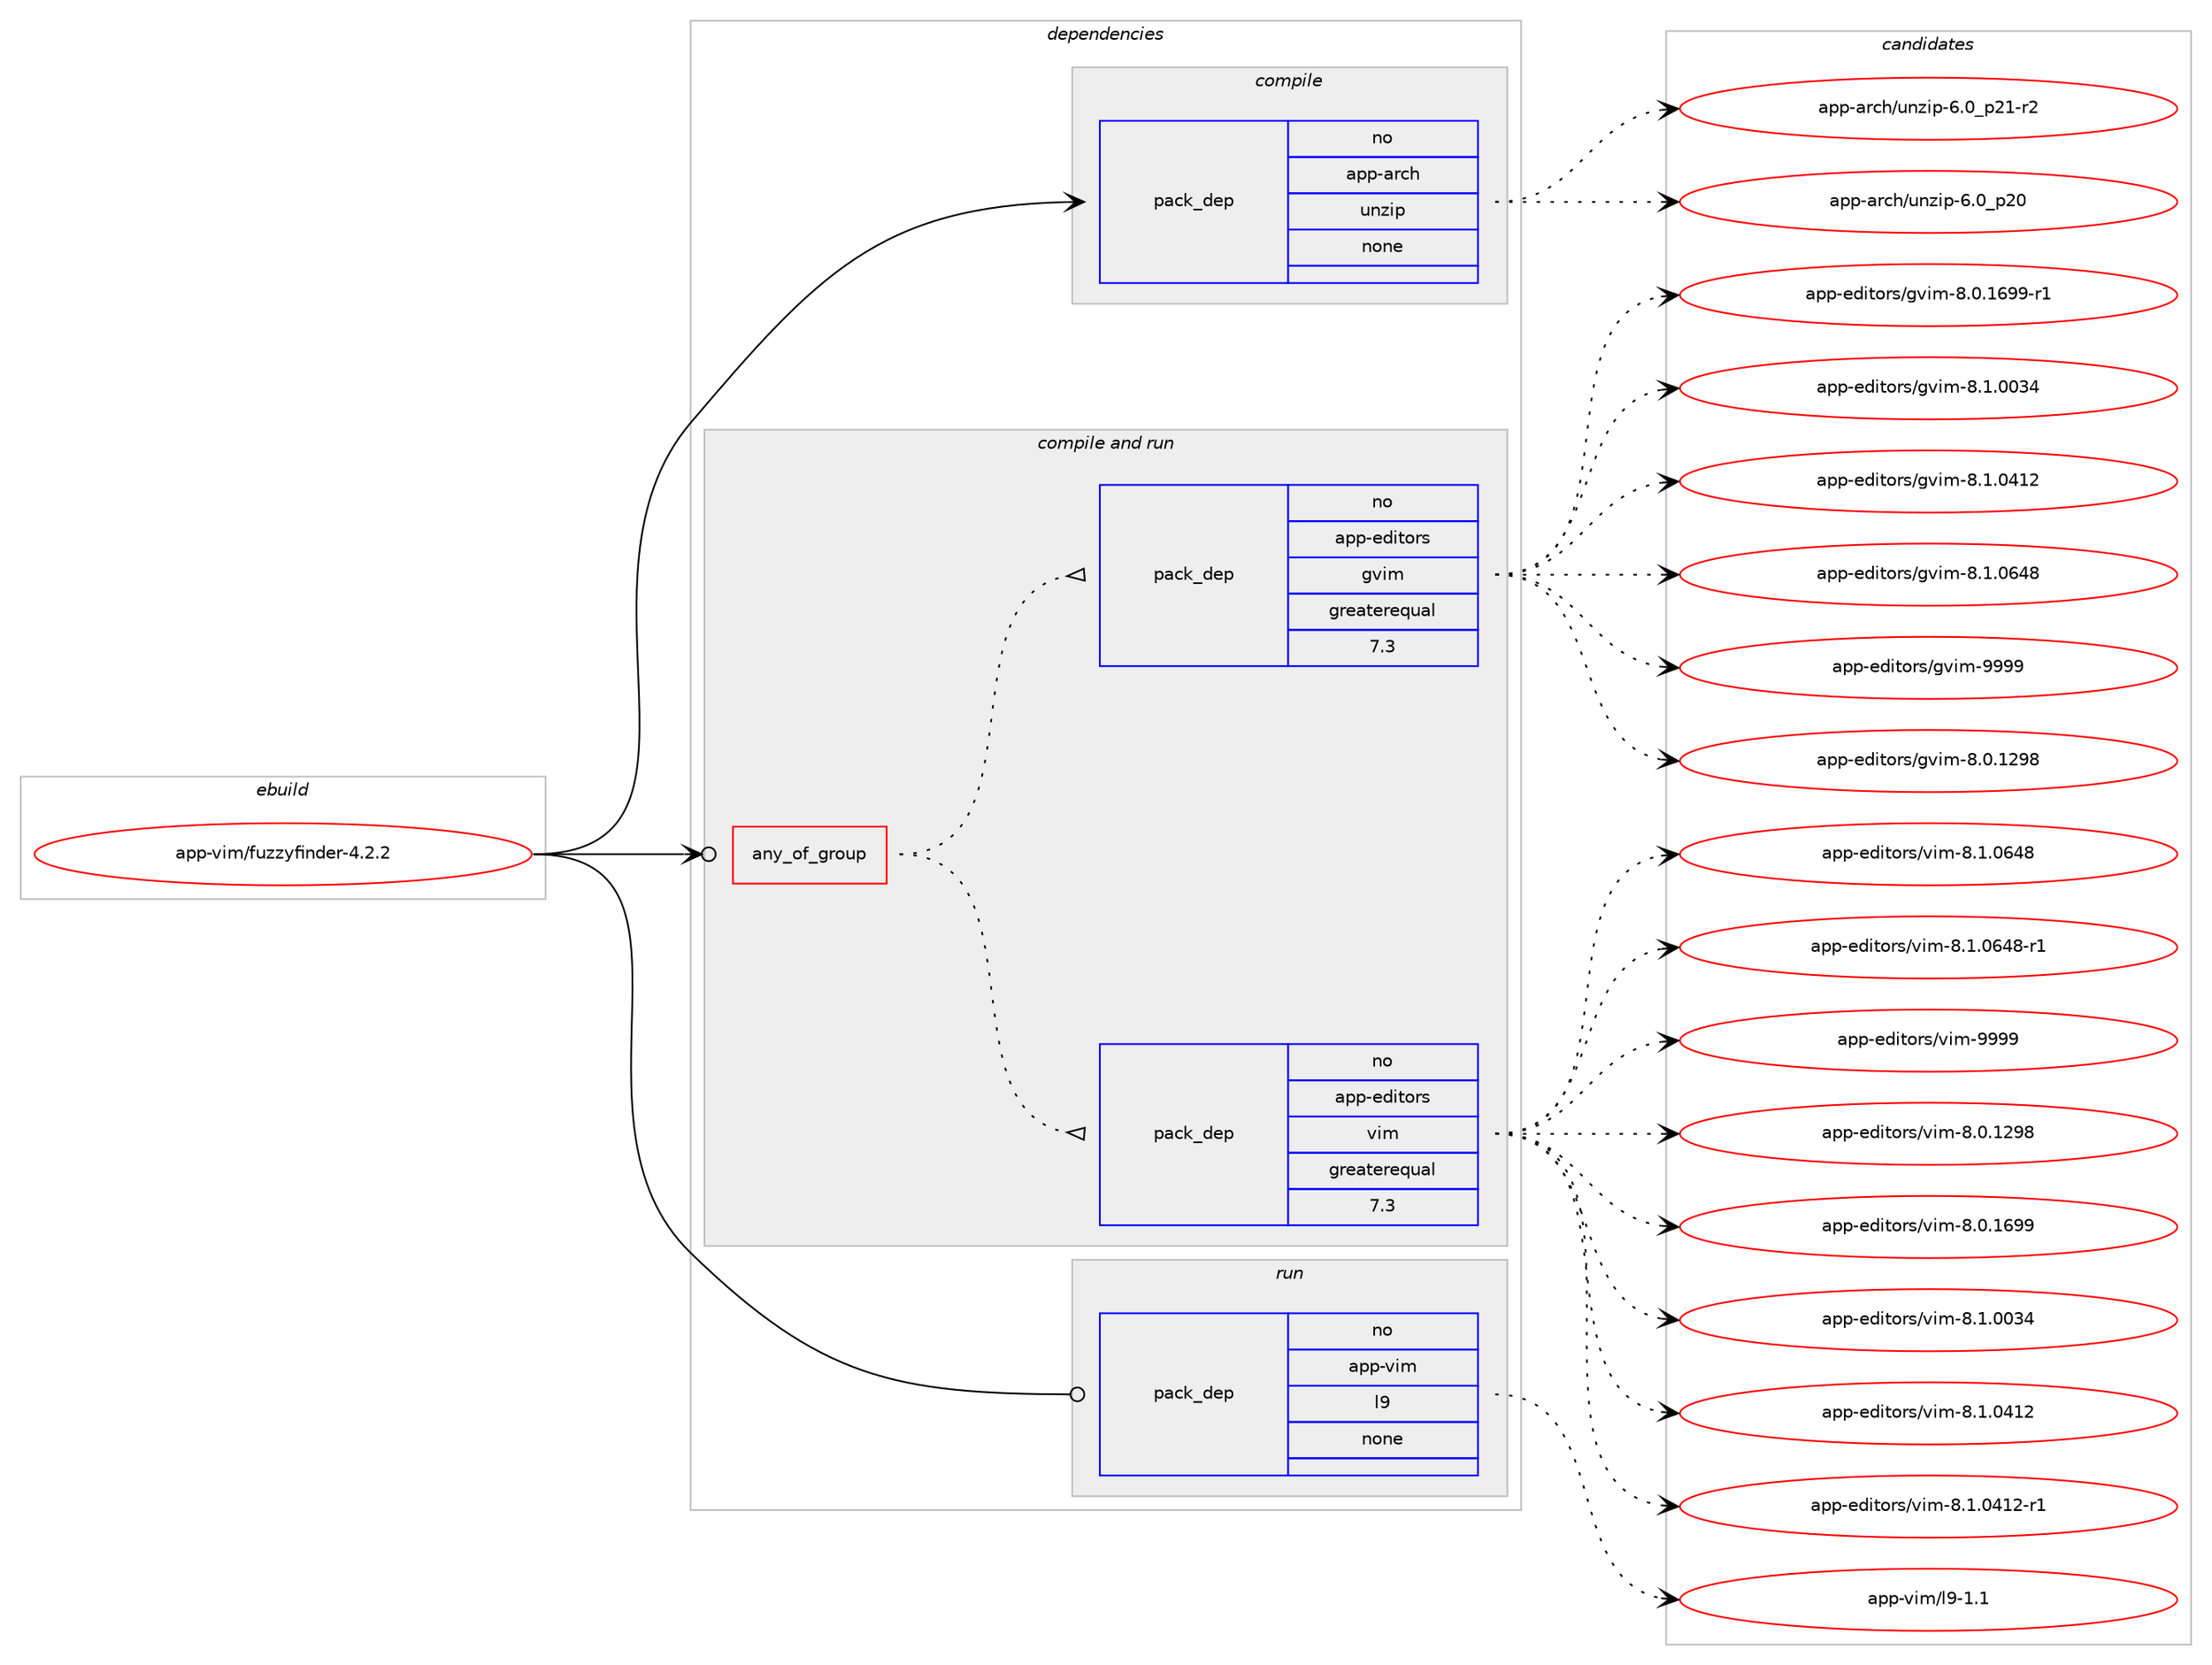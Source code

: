 digraph prolog {

# *************
# Graph options
# *************

newrank=true;
concentrate=true;
compound=true;
graph [rankdir=LR,fontname=Helvetica,fontsize=10,ranksep=1.5];#, ranksep=2.5, nodesep=0.2];
edge  [arrowhead=vee];
node  [fontname=Helvetica,fontsize=10];

# **********
# The ebuild
# **********

subgraph cluster_leftcol {
color=gray;
rank=same;
label=<<i>ebuild</i>>;
id [label="app-vim/fuzzyfinder-4.2.2", color=red, width=4, href="../app-vim/fuzzyfinder-4.2.2.svg"];
}

# ****************
# The dependencies
# ****************

subgraph cluster_midcol {
color=gray;
label=<<i>dependencies</i>>;
subgraph cluster_compile {
fillcolor="#eeeeee";
style=filled;
label=<<i>compile</i>>;
subgraph pack937149 {
dependency1314195 [label=<<TABLE BORDER="0" CELLBORDER="1" CELLSPACING="0" CELLPADDING="4" WIDTH="220"><TR><TD ROWSPAN="6" CELLPADDING="30">pack_dep</TD></TR><TR><TD WIDTH="110">no</TD></TR><TR><TD>app-arch</TD></TR><TR><TD>unzip</TD></TR><TR><TD>none</TD></TR><TR><TD></TD></TR></TABLE>>, shape=none, color=blue];
}
id:e -> dependency1314195:w [weight=20,style="solid",arrowhead="vee"];
}
subgraph cluster_compileandrun {
fillcolor="#eeeeee";
style=filled;
label=<<i>compile and run</i>>;
subgraph any20114 {
dependency1314196 [label=<<TABLE BORDER="0" CELLBORDER="1" CELLSPACING="0" CELLPADDING="4"><TR><TD CELLPADDING="10">any_of_group</TD></TR></TABLE>>, shape=none, color=red];subgraph pack937150 {
dependency1314197 [label=<<TABLE BORDER="0" CELLBORDER="1" CELLSPACING="0" CELLPADDING="4" WIDTH="220"><TR><TD ROWSPAN="6" CELLPADDING="30">pack_dep</TD></TR><TR><TD WIDTH="110">no</TD></TR><TR><TD>app-editors</TD></TR><TR><TD>vim</TD></TR><TR><TD>greaterequal</TD></TR><TR><TD>7.3</TD></TR></TABLE>>, shape=none, color=blue];
}
dependency1314196:e -> dependency1314197:w [weight=20,style="dotted",arrowhead="oinv"];
subgraph pack937151 {
dependency1314198 [label=<<TABLE BORDER="0" CELLBORDER="1" CELLSPACING="0" CELLPADDING="4" WIDTH="220"><TR><TD ROWSPAN="6" CELLPADDING="30">pack_dep</TD></TR><TR><TD WIDTH="110">no</TD></TR><TR><TD>app-editors</TD></TR><TR><TD>gvim</TD></TR><TR><TD>greaterequal</TD></TR><TR><TD>7.3</TD></TR></TABLE>>, shape=none, color=blue];
}
dependency1314196:e -> dependency1314198:w [weight=20,style="dotted",arrowhead="oinv"];
}
id:e -> dependency1314196:w [weight=20,style="solid",arrowhead="odotvee"];
}
subgraph cluster_run {
fillcolor="#eeeeee";
style=filled;
label=<<i>run</i>>;
subgraph pack937152 {
dependency1314199 [label=<<TABLE BORDER="0" CELLBORDER="1" CELLSPACING="0" CELLPADDING="4" WIDTH="220"><TR><TD ROWSPAN="6" CELLPADDING="30">pack_dep</TD></TR><TR><TD WIDTH="110">no</TD></TR><TR><TD>app-vim</TD></TR><TR><TD>l9</TD></TR><TR><TD>none</TD></TR><TR><TD></TD></TR></TABLE>>, shape=none, color=blue];
}
id:e -> dependency1314199:w [weight=20,style="solid",arrowhead="odot"];
}
}

# **************
# The candidates
# **************

subgraph cluster_choices {
rank=same;
color=gray;
label=<<i>candidates</i>>;

subgraph choice937149 {
color=black;
nodesep=1;
choice971121124597114991044711711012210511245544648951125048 [label="app-arch/unzip-6.0_p20", color=red, width=4,href="../app-arch/unzip-6.0_p20.svg"];
choice9711211245971149910447117110122105112455446489511250494511450 [label="app-arch/unzip-6.0_p21-r2", color=red, width=4,href="../app-arch/unzip-6.0_p21-r2.svg"];
dependency1314195:e -> choice971121124597114991044711711012210511245544648951125048:w [style=dotted,weight="100"];
dependency1314195:e -> choice9711211245971149910447117110122105112455446489511250494511450:w [style=dotted,weight="100"];
}
subgraph choice937150 {
color=black;
nodesep=1;
choice971121124510110010511611111411547118105109455646484649505756 [label="app-editors/vim-8.0.1298", color=red, width=4,href="../app-editors/vim-8.0.1298.svg"];
choice971121124510110010511611111411547118105109455646484649545757 [label="app-editors/vim-8.0.1699", color=red, width=4,href="../app-editors/vim-8.0.1699.svg"];
choice971121124510110010511611111411547118105109455646494648485152 [label="app-editors/vim-8.1.0034", color=red, width=4,href="../app-editors/vim-8.1.0034.svg"];
choice971121124510110010511611111411547118105109455646494648524950 [label="app-editors/vim-8.1.0412", color=red, width=4,href="../app-editors/vim-8.1.0412.svg"];
choice9711211245101100105116111114115471181051094556464946485249504511449 [label="app-editors/vim-8.1.0412-r1", color=red, width=4,href="../app-editors/vim-8.1.0412-r1.svg"];
choice971121124510110010511611111411547118105109455646494648545256 [label="app-editors/vim-8.1.0648", color=red, width=4,href="../app-editors/vim-8.1.0648.svg"];
choice9711211245101100105116111114115471181051094556464946485452564511449 [label="app-editors/vim-8.1.0648-r1", color=red, width=4,href="../app-editors/vim-8.1.0648-r1.svg"];
choice9711211245101100105116111114115471181051094557575757 [label="app-editors/vim-9999", color=red, width=4,href="../app-editors/vim-9999.svg"];
dependency1314197:e -> choice971121124510110010511611111411547118105109455646484649505756:w [style=dotted,weight="100"];
dependency1314197:e -> choice971121124510110010511611111411547118105109455646484649545757:w [style=dotted,weight="100"];
dependency1314197:e -> choice971121124510110010511611111411547118105109455646494648485152:w [style=dotted,weight="100"];
dependency1314197:e -> choice971121124510110010511611111411547118105109455646494648524950:w [style=dotted,weight="100"];
dependency1314197:e -> choice9711211245101100105116111114115471181051094556464946485249504511449:w [style=dotted,weight="100"];
dependency1314197:e -> choice971121124510110010511611111411547118105109455646494648545256:w [style=dotted,weight="100"];
dependency1314197:e -> choice9711211245101100105116111114115471181051094556464946485452564511449:w [style=dotted,weight="100"];
dependency1314197:e -> choice9711211245101100105116111114115471181051094557575757:w [style=dotted,weight="100"];
}
subgraph choice937151 {
color=black;
nodesep=1;
choice971121124510110010511611111411547103118105109455646484649505756 [label="app-editors/gvim-8.0.1298", color=red, width=4,href="../app-editors/gvim-8.0.1298.svg"];
choice9711211245101100105116111114115471031181051094556464846495457574511449 [label="app-editors/gvim-8.0.1699-r1", color=red, width=4,href="../app-editors/gvim-8.0.1699-r1.svg"];
choice971121124510110010511611111411547103118105109455646494648485152 [label="app-editors/gvim-8.1.0034", color=red, width=4,href="../app-editors/gvim-8.1.0034.svg"];
choice971121124510110010511611111411547103118105109455646494648524950 [label="app-editors/gvim-8.1.0412", color=red, width=4,href="../app-editors/gvim-8.1.0412.svg"];
choice971121124510110010511611111411547103118105109455646494648545256 [label="app-editors/gvim-8.1.0648", color=red, width=4,href="../app-editors/gvim-8.1.0648.svg"];
choice9711211245101100105116111114115471031181051094557575757 [label="app-editors/gvim-9999", color=red, width=4,href="../app-editors/gvim-9999.svg"];
dependency1314198:e -> choice971121124510110010511611111411547103118105109455646484649505756:w [style=dotted,weight="100"];
dependency1314198:e -> choice9711211245101100105116111114115471031181051094556464846495457574511449:w [style=dotted,weight="100"];
dependency1314198:e -> choice971121124510110010511611111411547103118105109455646494648485152:w [style=dotted,weight="100"];
dependency1314198:e -> choice971121124510110010511611111411547103118105109455646494648524950:w [style=dotted,weight="100"];
dependency1314198:e -> choice971121124510110010511611111411547103118105109455646494648545256:w [style=dotted,weight="100"];
dependency1314198:e -> choice9711211245101100105116111114115471031181051094557575757:w [style=dotted,weight="100"];
}
subgraph choice937152 {
color=black;
nodesep=1;
choice9711211245118105109471085745494649 [label="app-vim/l9-1.1", color=red, width=4,href="../app-vim/l9-1.1.svg"];
dependency1314199:e -> choice9711211245118105109471085745494649:w [style=dotted,weight="100"];
}
}

}
